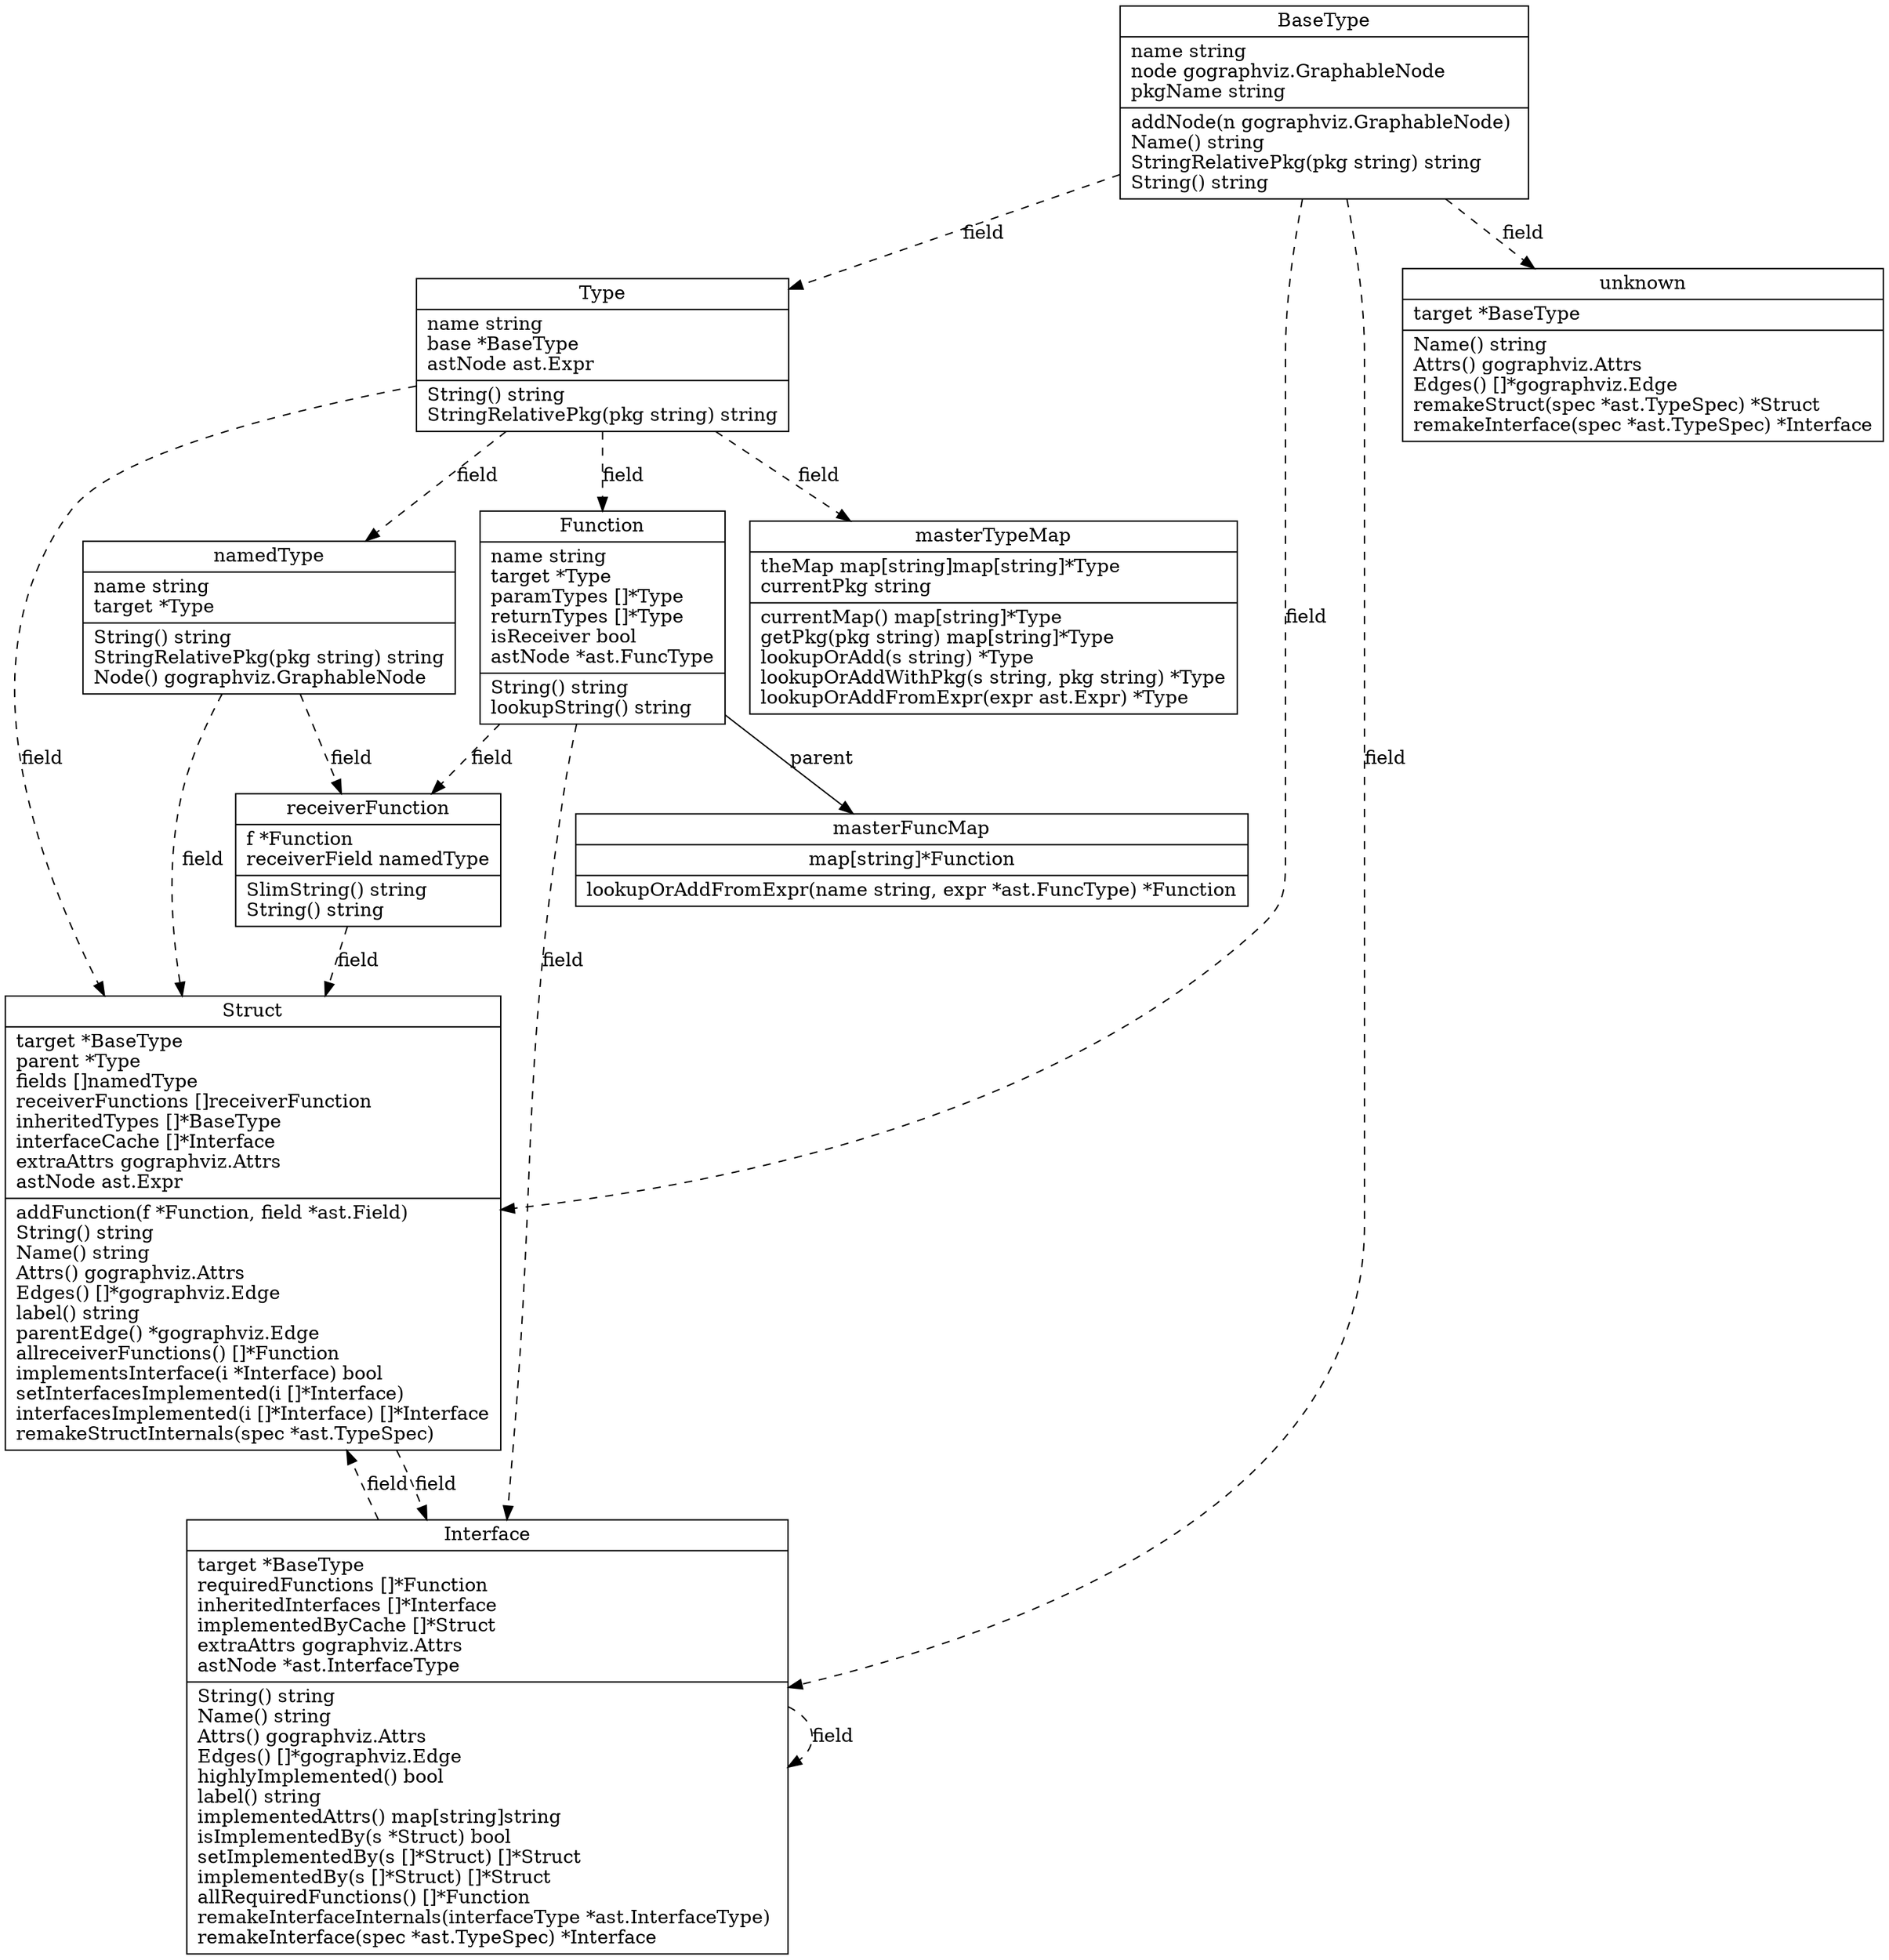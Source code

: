 digraph golangTypeGraph {
	Function->masterFuncMap[ label=parent, style=solid ];
	Type->masterTypeMap[ label=field, style=dashed ];
	Type->namedType[ label=field, style=dashed ];
	Function->receiverFunction[ label=field, style=dashed ];
	namedType->receiverFunction[ label=field, style=dashed ];
	BaseType->Struct[ label=field, style=dashed ];
	Type->Struct[ label=field, style=dashed ];
	namedType->Struct[ label=field, style=dashed ];
	receiverFunction->Struct[ label=field, style=dashed ];
	Interface->Struct[ label=field, style=dashed ];
	BaseType->Interface[ label=field, style=dashed ];
	Function->Interface[ label=field, style=dashed ];
	Interface->Interface[ label=field, style=dashed ];
	Struct->Interface[ label=field, style=dashed ];
	BaseType->Type[ label=field, style=dashed ];
	BaseType->unknown[ label=field, style=dashed ];
	Type->Function[ label=field, style=dashed ];
	BaseType [ label="{BaseType|name string\lnode gographviz.GraphableNode\lpkgName string\l|addNode(n gographviz.GraphableNode) \lName() string\lStringRelativePkg(pkg string) string\lString() string\l}", shape=record ];
	Function [ label="{Function|name string\ltarget *Type\lparamTypes []*Type\lreturnTypes []*Type\lisReceiver bool\lastNode *ast.FuncType\l|String() string\llookupString() string\l}", shape=record ];
	Interface [ label="{Interface|target *BaseType\lrequiredFunctions []*Function\linheritedInterfaces []*Interface\limplementedByCache []*Struct\lextraAttrs gographviz.Attrs\lastNode *ast.InterfaceType\l|String() string\lName() string\lAttrs() gographviz.Attrs\lEdges() []*gographviz.Edge\lhighlyImplemented() bool\llabel() string\limplementedAttrs() map[string]string\lisImplementedBy(s *Struct) bool\lsetImplementedBy(s []*Struct) []*Struct\limplementedBy(s []*Struct) []*Struct\lallRequiredFunctions() []*Function\lremakeInterfaceInternals(interfaceType *ast.InterfaceType) \lremakeInterface(spec *ast.TypeSpec) *Interface\l}", shape=record ];
	Struct [ label="{Struct|target *BaseType\lparent *Type\lfields []namedType\lreceiverFunctions []receiverFunction\linheritedTypes []*BaseType\linterfaceCache []*Interface\lextraAttrs gographviz.Attrs\lastNode ast.Expr\l|addFunction(f *Function, field *ast.Field) \lString() string\lName() string\lAttrs() gographviz.Attrs\lEdges() []*gographviz.Edge\llabel() string\lparentEdge() *gographviz.Edge\lallreceiverFunctions() []*Function\limplementsInterface(i *Interface) bool\lsetInterfacesImplemented(i []*Interface) \linterfacesImplemented(i []*Interface) []*Interface\lremakeStructInternals(spec *ast.TypeSpec) \l}", shape=record ];
	Type [ label="{Type|name string\lbase *BaseType\lastNode ast.Expr\l|String() string\lStringRelativePkg(pkg string) string\l}", shape=record ];
	masterFuncMap [ label="{masterFuncMap|map[string]*Function|lookupOrAddFromExpr(name string, expr *ast.FuncType) *Function\l}", shape=record ];
	masterTypeMap [ label="{masterTypeMap|theMap map[string]map[string]*Type\lcurrentPkg string\l|currentMap() map[string]*Type\lgetPkg(pkg string) map[string]*Type\llookupOrAdd(s string) *Type\llookupOrAddWithPkg(s string, pkg string) *Type\llookupOrAddFromExpr(expr ast.Expr) *Type\l}", shape=record ];
	namedType [ label="{namedType|name string\ltarget *Type\l|String() string\lStringRelativePkg(pkg string) string\lNode() gographviz.GraphableNode\l}", shape=record ];
	receiverFunction [ label="{receiverFunction|f *Function\lreceiverField namedType\l|SlimString() string\lString() string\l}", shape=record ];
	unknown [ label="{unknown|target *BaseType\l|Name() string\lAttrs() gographviz.Attrs\lEdges() []*gographviz.Edge\lremakeStruct(spec *ast.TypeSpec) *Struct\lremakeInterface(spec *ast.TypeSpec) *Interface\l}", shape=record ];

}

